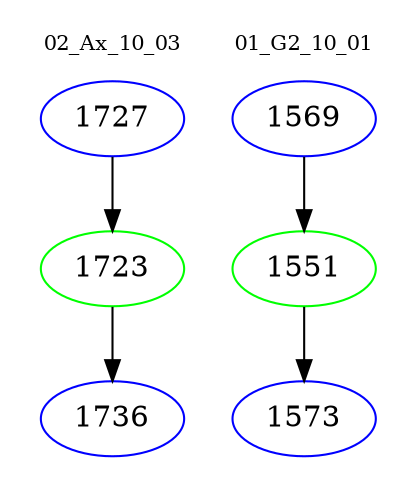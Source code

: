 digraph{
subgraph cluster_0 {
color = white
label = "02_Ax_10_03";
fontsize=10;
T0_1727 [label="1727", color="blue"]
T0_1727 -> T0_1723 [color="black"]
T0_1723 [label="1723", color="green"]
T0_1723 -> T0_1736 [color="black"]
T0_1736 [label="1736", color="blue"]
}
subgraph cluster_1 {
color = white
label = "01_G2_10_01";
fontsize=10;
T1_1569 [label="1569", color="blue"]
T1_1569 -> T1_1551 [color="black"]
T1_1551 [label="1551", color="green"]
T1_1551 -> T1_1573 [color="black"]
T1_1573 [label="1573", color="blue"]
}
}
